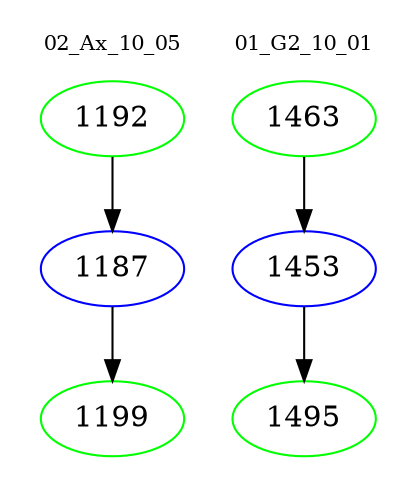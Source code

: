 digraph{
subgraph cluster_0 {
color = white
label = "02_Ax_10_05";
fontsize=10;
T0_1192 [label="1192", color="green"]
T0_1192 -> T0_1187 [color="black"]
T0_1187 [label="1187", color="blue"]
T0_1187 -> T0_1199 [color="black"]
T0_1199 [label="1199", color="green"]
}
subgraph cluster_1 {
color = white
label = "01_G2_10_01";
fontsize=10;
T1_1463 [label="1463", color="green"]
T1_1463 -> T1_1453 [color="black"]
T1_1453 [label="1453", color="blue"]
T1_1453 -> T1_1495 [color="black"]
T1_1495 [label="1495", color="green"]
}
}
